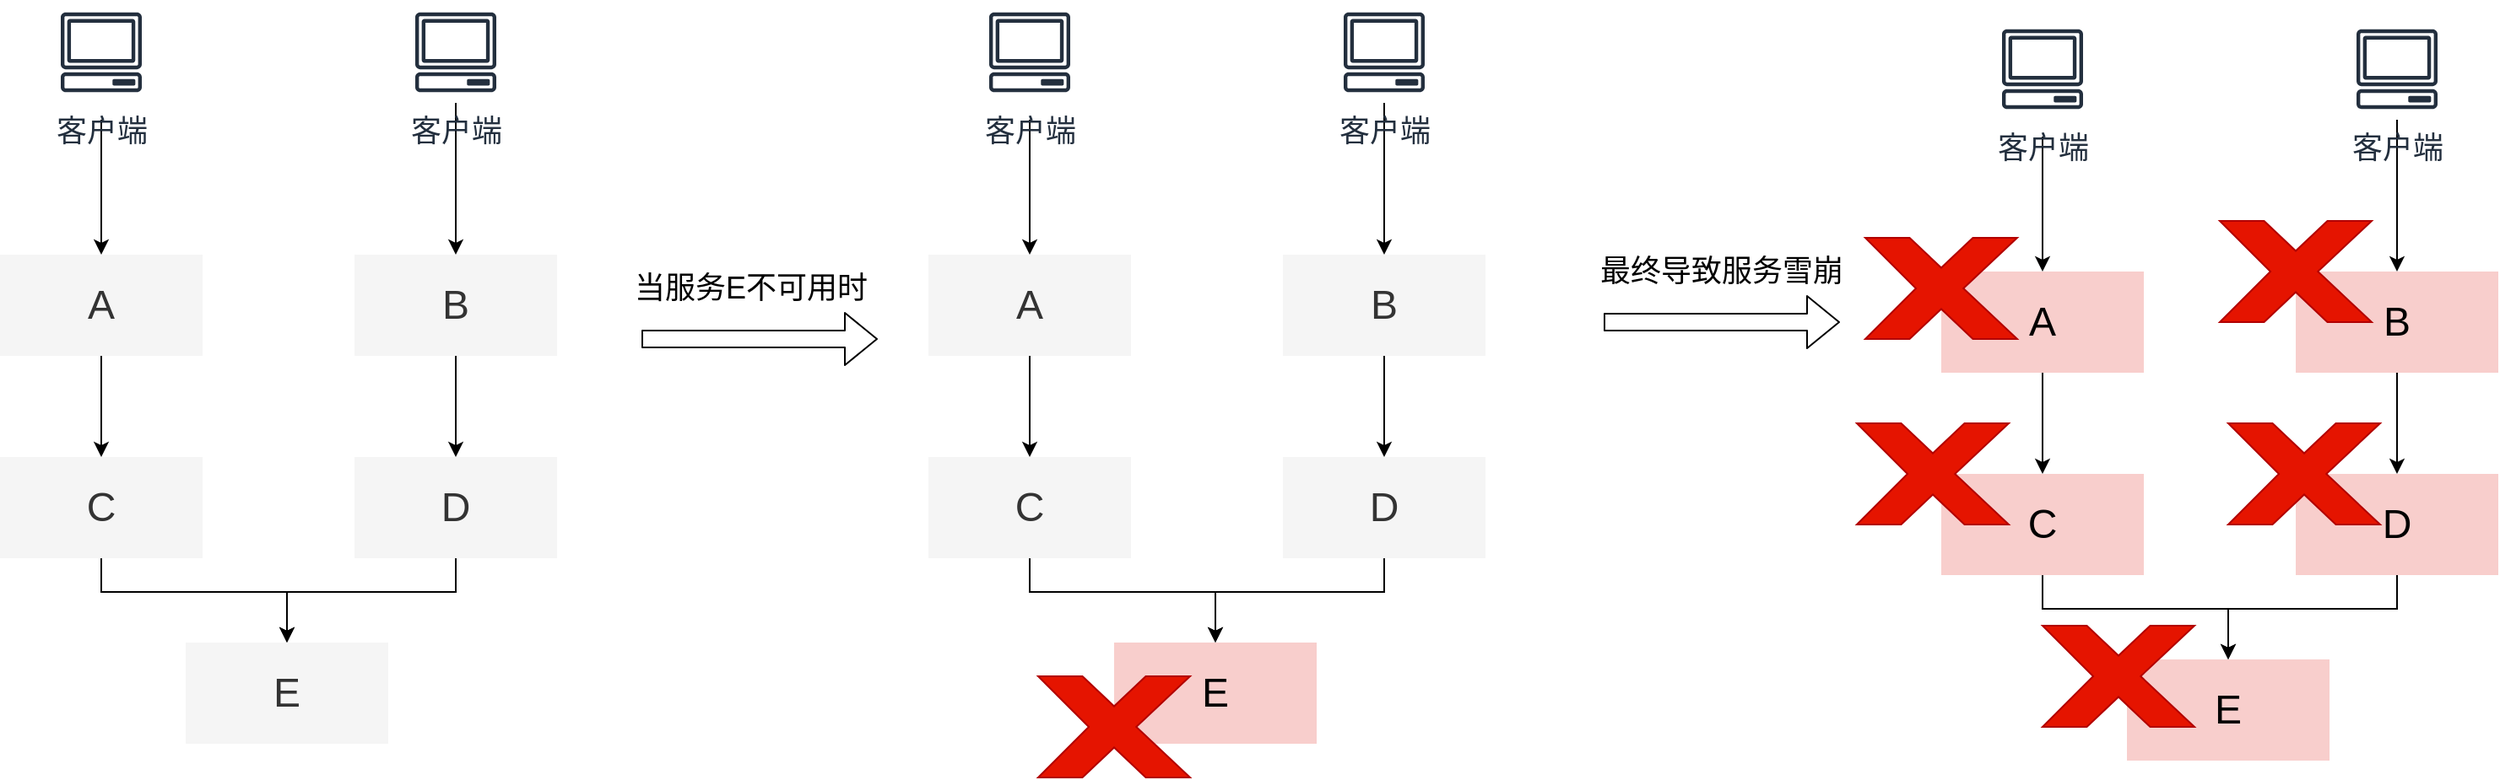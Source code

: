 <mxfile version="12.1.0" type="device" pages="1"><diagram id="EO40-_3YLcND2IqpCCoq" name="服务雪崩"><mxGraphModel dx="1157" dy="1904" grid="1" gridSize="10" guides="1" tooltips="1" connect="1" arrows="1" fold="1" page="1" pageScale="1" pageWidth="827" pageHeight="1169" math="0" shadow="0"><root><mxCell id="0"/><mxCell id="1" parent="0"/><mxCell id="Xppkc3OcVumXMVIzWMfZ-6" style="edgeStyle=orthogonalEdgeStyle;rounded=0;orthogonalLoop=1;jettySize=auto;html=1;" edge="1" parent="1" source="Xppkc3OcVumXMVIzWMfZ-1" target="Xppkc3OcVumXMVIzWMfZ-3"><mxGeometry relative="1" as="geometry"/></mxCell><mxCell id="Xppkc3OcVumXMVIzWMfZ-1" value="&lt;font style=&quot;font-size: 24px&quot;&gt;A&lt;/font&gt;" style="rounded=0;whiteSpace=wrap;html=1;fillColor=#f5f5f5;strokeColor=none;fontColor=#333333;" vertex="1" parent="1"><mxGeometry x="230" y="80" width="120" height="60" as="geometry"/></mxCell><mxCell id="Xppkc3OcVumXMVIzWMfZ-7" style="edgeStyle=orthogonalEdgeStyle;rounded=0;orthogonalLoop=1;jettySize=auto;html=1;entryX=0.5;entryY=0;entryDx=0;entryDy=0;" edge="1" parent="1" source="Xppkc3OcVumXMVIzWMfZ-2" target="Xppkc3OcVumXMVIzWMfZ-4"><mxGeometry relative="1" as="geometry"/></mxCell><mxCell id="Xppkc3OcVumXMVIzWMfZ-2" value="&lt;font style=&quot;font-size: 24px&quot;&gt;B&lt;/font&gt;" style="rounded=0;whiteSpace=wrap;html=1;fillColor=#f5f5f5;strokeColor=none;fontColor=#333333;" vertex="1" parent="1"><mxGeometry x="440" y="80" width="120" height="60" as="geometry"/></mxCell><mxCell id="Xppkc3OcVumXMVIzWMfZ-8" style="edgeStyle=orthogonalEdgeStyle;rounded=0;orthogonalLoop=1;jettySize=auto;html=1;exitX=0.5;exitY=1;exitDx=0;exitDy=0;" edge="1" parent="1" source="Xppkc3OcVumXMVIzWMfZ-3" target="Xppkc3OcVumXMVIzWMfZ-5"><mxGeometry relative="1" as="geometry"><Array as="points"><mxPoint x="290" y="280"/><mxPoint x="400" y="280"/></Array></mxGeometry></mxCell><mxCell id="Xppkc3OcVumXMVIzWMfZ-3" value="&lt;font style=&quot;font-size: 24px&quot;&gt;C&lt;/font&gt;" style="rounded=0;whiteSpace=wrap;html=1;fillColor=#f5f5f5;strokeColor=none;fontColor=#333333;" vertex="1" parent="1"><mxGeometry x="230" y="200" width="120" height="60" as="geometry"/></mxCell><mxCell id="Xppkc3OcVumXMVIzWMfZ-9" style="edgeStyle=orthogonalEdgeStyle;rounded=0;orthogonalLoop=1;jettySize=auto;html=1;exitX=0.5;exitY=1;exitDx=0;exitDy=0;" edge="1" parent="1" source="Xppkc3OcVumXMVIzWMfZ-4" target="Xppkc3OcVumXMVIzWMfZ-5"><mxGeometry relative="1" as="geometry"><Array as="points"><mxPoint x="500" y="280"/><mxPoint x="400" y="280"/></Array></mxGeometry></mxCell><mxCell id="Xppkc3OcVumXMVIzWMfZ-4" value="&lt;font style=&quot;font-size: 24px&quot;&gt;D&lt;/font&gt;" style="rounded=0;whiteSpace=wrap;html=1;fillColor=#f5f5f5;strokeColor=none;fontColor=#333333;" vertex="1" parent="1"><mxGeometry x="440" y="200" width="120" height="60" as="geometry"/></mxCell><mxCell id="Xppkc3OcVumXMVIzWMfZ-5" value="&lt;font style=&quot;font-size: 24px&quot;&gt;E&lt;/font&gt;" style="rounded=0;whiteSpace=wrap;html=1;fillColor=#f5f5f5;strokeColor=none;fontColor=#333333;" vertex="1" parent="1"><mxGeometry x="340" y="310" width="120" height="60" as="geometry"/></mxCell><mxCell id="Xppkc3OcVumXMVIzWMfZ-10" value="" style="endArrow=classic;html=1;entryX=0.5;entryY=0;entryDx=0;entryDy=0;" edge="1" parent="1" target="Xppkc3OcVumXMVIzWMfZ-1"><mxGeometry width="50" height="50" relative="1" as="geometry"><mxPoint x="290" as="sourcePoint"/><mxPoint x="380" y="-20" as="targetPoint"/></mxGeometry></mxCell><mxCell id="Xppkc3OcVumXMVIzWMfZ-12" value="&lt;font style=&quot;font-size: 18px&quot;&gt;客户端&lt;/font&gt;" style="outlineConnect=0;fontColor=#232F3E;gradientColor=none;strokeColor=#232F3E;fillColor=#ffffff;dashed=0;verticalLabelPosition=bottom;verticalAlign=top;align=center;html=1;fontSize=12;fontStyle=0;aspect=fixed;shape=mxgraph.aws4.resourceIcon;resIcon=mxgraph.aws4.client;" vertex="1" parent="1"><mxGeometry x="260" y="-70" width="60" height="60" as="geometry"/></mxCell><mxCell id="Xppkc3OcVumXMVIzWMfZ-14" style="edgeStyle=orthogonalEdgeStyle;rounded=0;orthogonalLoop=1;jettySize=auto;html=1;" edge="1" parent="1" source="Xppkc3OcVumXMVIzWMfZ-13" target="Xppkc3OcVumXMVIzWMfZ-2"><mxGeometry relative="1" as="geometry"/></mxCell><mxCell id="Xppkc3OcVumXMVIzWMfZ-13" value="&lt;font style=&quot;font-size: 18px&quot;&gt;客户端&lt;/font&gt;" style="outlineConnect=0;fontColor=#232F3E;gradientColor=none;strokeColor=#232F3E;fillColor=#ffffff;dashed=0;verticalLabelPosition=bottom;verticalAlign=top;align=center;html=1;fontSize=12;fontStyle=0;aspect=fixed;shape=mxgraph.aws4.resourceIcon;resIcon=mxgraph.aws4.client;" vertex="1" parent="1"><mxGeometry x="470" y="-70" width="60" height="60" as="geometry"/></mxCell><mxCell id="Xppkc3OcVumXMVIzWMfZ-18" style="edgeStyle=orthogonalEdgeStyle;rounded=0;orthogonalLoop=1;jettySize=auto;html=1;" edge="1" parent="1" source="Xppkc3OcVumXMVIzWMfZ-19" target="Xppkc3OcVumXMVIzWMfZ-23"><mxGeometry relative="1" as="geometry"/></mxCell><mxCell id="Xppkc3OcVumXMVIzWMfZ-19" value="&lt;font style=&quot;font-size: 24px&quot;&gt;A&lt;/font&gt;" style="rounded=0;whiteSpace=wrap;html=1;fillColor=#f5f5f5;strokeColor=none;fontColor=#333333;" vertex="1" parent="1"><mxGeometry x="780" y="80" width="120" height="60" as="geometry"/></mxCell><mxCell id="Xppkc3OcVumXMVIzWMfZ-20" style="edgeStyle=orthogonalEdgeStyle;rounded=0;orthogonalLoop=1;jettySize=auto;html=1;entryX=0.5;entryY=0;entryDx=0;entryDy=0;" edge="1" parent="1" source="Xppkc3OcVumXMVIzWMfZ-21" target="Xppkc3OcVumXMVIzWMfZ-25"><mxGeometry relative="1" as="geometry"/></mxCell><mxCell id="Xppkc3OcVumXMVIzWMfZ-21" value="&lt;font style=&quot;font-size: 24px&quot;&gt;B&lt;/font&gt;" style="rounded=0;whiteSpace=wrap;html=1;fillColor=#f5f5f5;strokeColor=none;fontColor=#333333;" vertex="1" parent="1"><mxGeometry x="990" y="80" width="120" height="60" as="geometry"/></mxCell><mxCell id="Xppkc3OcVumXMVIzWMfZ-22" style="edgeStyle=orthogonalEdgeStyle;rounded=0;orthogonalLoop=1;jettySize=auto;html=1;exitX=0.5;exitY=1;exitDx=0;exitDy=0;" edge="1" parent="1" source="Xppkc3OcVumXMVIzWMfZ-23" target="Xppkc3OcVumXMVIzWMfZ-26"><mxGeometry relative="1" as="geometry"><Array as="points"><mxPoint x="840" y="280"/><mxPoint x="950" y="280"/></Array></mxGeometry></mxCell><mxCell id="Xppkc3OcVumXMVIzWMfZ-23" value="&lt;font style=&quot;font-size: 24px&quot;&gt;C&lt;/font&gt;" style="rounded=0;whiteSpace=wrap;html=1;fillColor=#f5f5f5;strokeColor=none;fontColor=#333333;" vertex="1" parent="1"><mxGeometry x="780" y="200" width="120" height="60" as="geometry"/></mxCell><mxCell id="Xppkc3OcVumXMVIzWMfZ-24" style="edgeStyle=orthogonalEdgeStyle;rounded=0;orthogonalLoop=1;jettySize=auto;html=1;exitX=0.5;exitY=1;exitDx=0;exitDy=0;" edge="1" parent="1" source="Xppkc3OcVumXMVIzWMfZ-25" target="Xppkc3OcVumXMVIzWMfZ-26"><mxGeometry relative="1" as="geometry"><Array as="points"><mxPoint x="1050" y="280"/><mxPoint x="950" y="280"/></Array></mxGeometry></mxCell><mxCell id="Xppkc3OcVumXMVIzWMfZ-25" value="&lt;font style=&quot;font-size: 24px&quot;&gt;D&lt;/font&gt;" style="rounded=0;whiteSpace=wrap;html=1;fillColor=#f5f5f5;strokeColor=none;fontColor=#333333;" vertex="1" parent="1"><mxGeometry x="990" y="200" width="120" height="60" as="geometry"/></mxCell><mxCell id="Xppkc3OcVumXMVIzWMfZ-26" value="&lt;font style=&quot;font-size: 24px&quot;&gt;E&lt;/font&gt;" style="rounded=0;whiteSpace=wrap;html=1;fillColor=#f8cecc;strokeColor=none;" vertex="1" parent="1"><mxGeometry x="890" y="310" width="120" height="60" as="geometry"/></mxCell><mxCell id="Xppkc3OcVumXMVIzWMfZ-27" value="" style="endArrow=classic;html=1;entryX=0.5;entryY=0;entryDx=0;entryDy=0;" edge="1" parent="1" target="Xppkc3OcVumXMVIzWMfZ-19"><mxGeometry width="50" height="50" relative="1" as="geometry"><mxPoint x="840" as="sourcePoint"/><mxPoint x="930" y="-20" as="targetPoint"/></mxGeometry></mxCell><mxCell id="Xppkc3OcVumXMVIzWMfZ-28" value="&lt;font style=&quot;font-size: 18px&quot;&gt;客户端&lt;/font&gt;" style="outlineConnect=0;fontColor=#232F3E;gradientColor=none;strokeColor=#232F3E;fillColor=#ffffff;dashed=0;verticalLabelPosition=bottom;verticalAlign=top;align=center;html=1;fontSize=12;fontStyle=0;aspect=fixed;shape=mxgraph.aws4.resourceIcon;resIcon=mxgraph.aws4.client;" vertex="1" parent="1"><mxGeometry x="810" y="-70" width="60" height="60" as="geometry"/></mxCell><mxCell id="Xppkc3OcVumXMVIzWMfZ-29" style="edgeStyle=orthogonalEdgeStyle;rounded=0;orthogonalLoop=1;jettySize=auto;html=1;" edge="1" parent="1" source="Xppkc3OcVumXMVIzWMfZ-30" target="Xppkc3OcVumXMVIzWMfZ-21"><mxGeometry relative="1" as="geometry"/></mxCell><mxCell id="Xppkc3OcVumXMVIzWMfZ-30" value="&lt;font style=&quot;font-size: 18px&quot;&gt;客户端&lt;/font&gt;" style="outlineConnect=0;fontColor=#232F3E;gradientColor=none;strokeColor=#232F3E;fillColor=#ffffff;dashed=0;verticalLabelPosition=bottom;verticalAlign=top;align=center;html=1;fontSize=12;fontStyle=0;aspect=fixed;shape=mxgraph.aws4.resourceIcon;resIcon=mxgraph.aws4.client;" vertex="1" parent="1"><mxGeometry x="1020" y="-70" width="60" height="60" as="geometry"/></mxCell><mxCell id="Xppkc3OcVumXMVIzWMfZ-33" value="" style="shape=flexArrow;endArrow=classic;html=1;" edge="1" parent="1"><mxGeometry width="50" height="50" relative="1" as="geometry"><mxPoint x="610" y="130" as="sourcePoint"/><mxPoint x="750" y="130" as="targetPoint"/></mxGeometry></mxCell><mxCell id="Xppkc3OcVumXMVIzWMfZ-34" value="&lt;font style=&quot;font-size: 18px&quot;&gt;当服务E不可用时&lt;/font&gt;" style="text;html=1;strokeColor=none;fillColor=none;align=center;verticalAlign=middle;whiteSpace=wrap;rounded=0;" vertex="1" parent="1"><mxGeometry x="600" y="90" width="150" height="20" as="geometry"/></mxCell><mxCell id="Xppkc3OcVumXMVIzWMfZ-35" style="edgeStyle=orthogonalEdgeStyle;rounded=0;orthogonalLoop=1;jettySize=auto;html=1;" edge="1" parent="1" source="Xppkc3OcVumXMVIzWMfZ-36" target="Xppkc3OcVumXMVIzWMfZ-40"><mxGeometry relative="1" as="geometry"/></mxCell><mxCell id="Xppkc3OcVumXMVIzWMfZ-36" value="&lt;font style=&quot;font-size: 24px&quot;&gt;A&lt;/font&gt;" style="rounded=0;whiteSpace=wrap;html=1;fillColor=#f8cecc;strokeColor=none;" vertex="1" parent="1"><mxGeometry x="1380" y="90" width="120" height="60" as="geometry"/></mxCell><mxCell id="Xppkc3OcVumXMVIzWMfZ-37" style="edgeStyle=orthogonalEdgeStyle;rounded=0;orthogonalLoop=1;jettySize=auto;html=1;entryX=0.5;entryY=0;entryDx=0;entryDy=0;" edge="1" parent="1" source="Xppkc3OcVumXMVIzWMfZ-38" target="Xppkc3OcVumXMVIzWMfZ-42"><mxGeometry relative="1" as="geometry"/></mxCell><mxCell id="Xppkc3OcVumXMVIzWMfZ-38" value="&lt;font style=&quot;font-size: 24px&quot;&gt;B&lt;/font&gt;" style="rounded=0;whiteSpace=wrap;html=1;fillColor=#f8cecc;strokeColor=none;" vertex="1" parent="1"><mxGeometry x="1590" y="90" width="120" height="60" as="geometry"/></mxCell><mxCell id="Xppkc3OcVumXMVIzWMfZ-39" style="edgeStyle=orthogonalEdgeStyle;rounded=0;orthogonalLoop=1;jettySize=auto;html=1;exitX=0.5;exitY=1;exitDx=0;exitDy=0;" edge="1" parent="1" source="Xppkc3OcVumXMVIzWMfZ-40" target="Xppkc3OcVumXMVIzWMfZ-43"><mxGeometry relative="1" as="geometry"><Array as="points"><mxPoint x="1440" y="290"/><mxPoint x="1550" y="290"/></Array></mxGeometry></mxCell><mxCell id="Xppkc3OcVumXMVIzWMfZ-40" value="&lt;font style=&quot;font-size: 24px&quot;&gt;C&lt;/font&gt;" style="rounded=0;whiteSpace=wrap;html=1;fillColor=#f8cecc;strokeColor=none;" vertex="1" parent="1"><mxGeometry x="1380" y="210" width="120" height="60" as="geometry"/></mxCell><mxCell id="Xppkc3OcVumXMVIzWMfZ-41" style="edgeStyle=orthogonalEdgeStyle;rounded=0;orthogonalLoop=1;jettySize=auto;html=1;exitX=0.5;exitY=1;exitDx=0;exitDy=0;" edge="1" parent="1" source="Xppkc3OcVumXMVIzWMfZ-42" target="Xppkc3OcVumXMVIzWMfZ-43"><mxGeometry relative="1" as="geometry"><Array as="points"><mxPoint x="1650" y="290"/><mxPoint x="1550" y="290"/></Array></mxGeometry></mxCell><mxCell id="Xppkc3OcVumXMVIzWMfZ-42" value="&lt;font style=&quot;font-size: 24px&quot;&gt;D&lt;/font&gt;" style="rounded=0;whiteSpace=wrap;html=1;fillColor=#f8cecc;strokeColor=none;" vertex="1" parent="1"><mxGeometry x="1590" y="210" width="120" height="60" as="geometry"/></mxCell><mxCell id="Xppkc3OcVumXMVIzWMfZ-43" value="&lt;font style=&quot;font-size: 24px&quot;&gt;E&lt;/font&gt;" style="rounded=0;whiteSpace=wrap;html=1;fillColor=#f8cecc;strokeColor=none;" vertex="1" parent="1"><mxGeometry x="1490" y="320" width="120" height="60" as="geometry"/></mxCell><mxCell id="Xppkc3OcVumXMVIzWMfZ-44" value="" style="endArrow=classic;html=1;entryX=0.5;entryY=0;entryDx=0;entryDy=0;" edge="1" parent="1" target="Xppkc3OcVumXMVIzWMfZ-36"><mxGeometry width="50" height="50" relative="1" as="geometry"><mxPoint x="1440" y="10" as="sourcePoint"/><mxPoint x="1530" y="-10" as="targetPoint"/></mxGeometry></mxCell><mxCell id="Xppkc3OcVumXMVIzWMfZ-45" value="&lt;font style=&quot;font-size: 18px&quot;&gt;客户端&lt;/font&gt;" style="outlineConnect=0;fontColor=#232F3E;gradientColor=none;strokeColor=#232F3E;fillColor=#ffffff;dashed=0;verticalLabelPosition=bottom;verticalAlign=top;align=center;html=1;fontSize=12;fontStyle=0;aspect=fixed;shape=mxgraph.aws4.resourceIcon;resIcon=mxgraph.aws4.client;" vertex="1" parent="1"><mxGeometry x="1410" y="-60" width="60" height="60" as="geometry"/></mxCell><mxCell id="Xppkc3OcVumXMVIzWMfZ-46" style="edgeStyle=orthogonalEdgeStyle;rounded=0;orthogonalLoop=1;jettySize=auto;html=1;" edge="1" parent="1" source="Xppkc3OcVumXMVIzWMfZ-47" target="Xppkc3OcVumXMVIzWMfZ-38"><mxGeometry relative="1" as="geometry"/></mxCell><mxCell id="Xppkc3OcVumXMVIzWMfZ-47" value="&lt;font style=&quot;font-size: 18px&quot;&gt;客户端&lt;/font&gt;" style="outlineConnect=0;fontColor=#232F3E;gradientColor=none;strokeColor=#232F3E;fillColor=#ffffff;dashed=0;verticalLabelPosition=bottom;verticalAlign=top;align=center;html=1;fontSize=12;fontStyle=0;aspect=fixed;shape=mxgraph.aws4.resourceIcon;resIcon=mxgraph.aws4.client;" vertex="1" parent="1"><mxGeometry x="1620" y="-60" width="60" height="60" as="geometry"/></mxCell><mxCell id="Xppkc3OcVumXMVIzWMfZ-50" value="" style="shape=flexArrow;endArrow=classic;html=1;" edge="1" parent="1"><mxGeometry width="50" height="50" relative="1" as="geometry"><mxPoint x="1180" y="120" as="sourcePoint"/><mxPoint x="1320" y="120" as="targetPoint"/></mxGeometry></mxCell><mxCell id="Xppkc3OcVumXMVIzWMfZ-52" value="&lt;font style=&quot;font-size: 18px&quot;&gt;最终导致服务雪崩&lt;/font&gt;" style="text;html=1;strokeColor=none;fillColor=none;align=center;verticalAlign=middle;whiteSpace=wrap;rounded=0;" vertex="1" parent="1"><mxGeometry x="1170" y="80" width="160" height="20" as="geometry"/></mxCell><mxCell id="Xppkc3OcVumXMVIzWMfZ-54" value="" style="verticalLabelPosition=bottom;verticalAlign=top;html=1;shape=mxgraph.basic.x;fillColor=#e51400;strokeColor=#B20000;fontColor=#ffffff;" vertex="1" parent="1"><mxGeometry x="845" y="330" width="90" height="60" as="geometry"/></mxCell><mxCell id="Xppkc3OcVumXMVIzWMfZ-57" value="" style="verticalLabelPosition=bottom;verticalAlign=top;html=1;shape=mxgraph.basic.x;fillColor=#e51400;strokeColor=#B20000;fontColor=#ffffff;" vertex="1" parent="1"><mxGeometry x="1335" y="70" width="90" height="60" as="geometry"/></mxCell><mxCell id="Xppkc3OcVumXMVIzWMfZ-58" value="" style="verticalLabelPosition=bottom;verticalAlign=top;html=1;shape=mxgraph.basic.x;fillColor=#e51400;strokeColor=#B20000;fontColor=#ffffff;" vertex="1" parent="1"><mxGeometry x="1545" y="60" width="90" height="60" as="geometry"/></mxCell><mxCell id="Xppkc3OcVumXMVIzWMfZ-59" value="" style="verticalLabelPosition=bottom;verticalAlign=top;html=1;shape=mxgraph.basic.x;fillColor=#e51400;strokeColor=#B20000;fontColor=#ffffff;" vertex="1" parent="1"><mxGeometry x="1440" y="300" width="90" height="60" as="geometry"/></mxCell><mxCell id="Xppkc3OcVumXMVIzWMfZ-60" value="" style="verticalLabelPosition=bottom;verticalAlign=top;html=1;shape=mxgraph.basic.x;fillColor=#e51400;strokeColor=#B20000;fontColor=#ffffff;" vertex="1" parent="1"><mxGeometry x="1330" y="180" width="90" height="60" as="geometry"/></mxCell><mxCell id="Xppkc3OcVumXMVIzWMfZ-61" value="" style="verticalLabelPosition=bottom;verticalAlign=top;html=1;shape=mxgraph.basic.x;fillColor=#e51400;strokeColor=#B20000;fontColor=#ffffff;" vertex="1" parent="1"><mxGeometry x="1550" y="180" width="90" height="60" as="geometry"/></mxCell></root></mxGraphModel></diagram></mxfile>